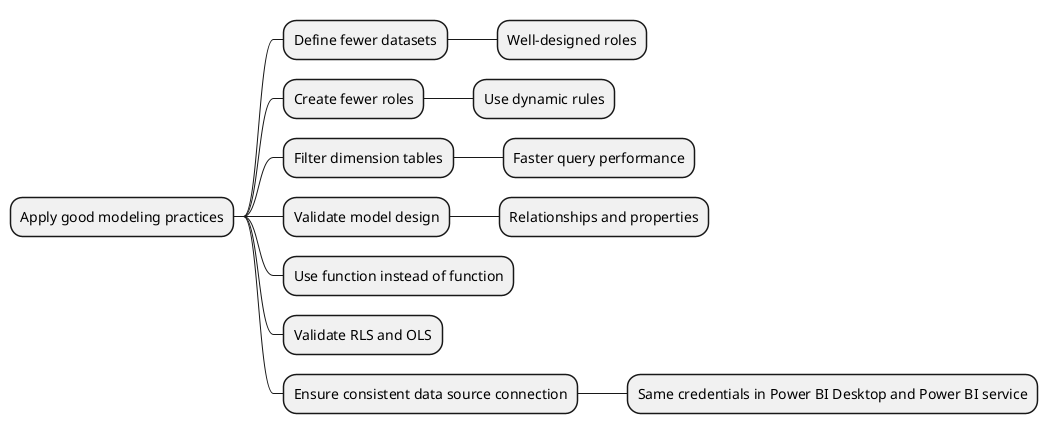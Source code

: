 @startmindmap
* Apply good modeling practices
** Define fewer datasets
*** Well-designed roles
** Create fewer roles
*** Use dynamic rules
** Filter dimension tables
*** Faster query performance
** Validate model design
*** Relationships and properties
** Use function instead of function
** Validate RLS and OLS
** Ensure consistent data source connection
*** Same credentials in Power BI Desktop and Power BI service
@endmindmap